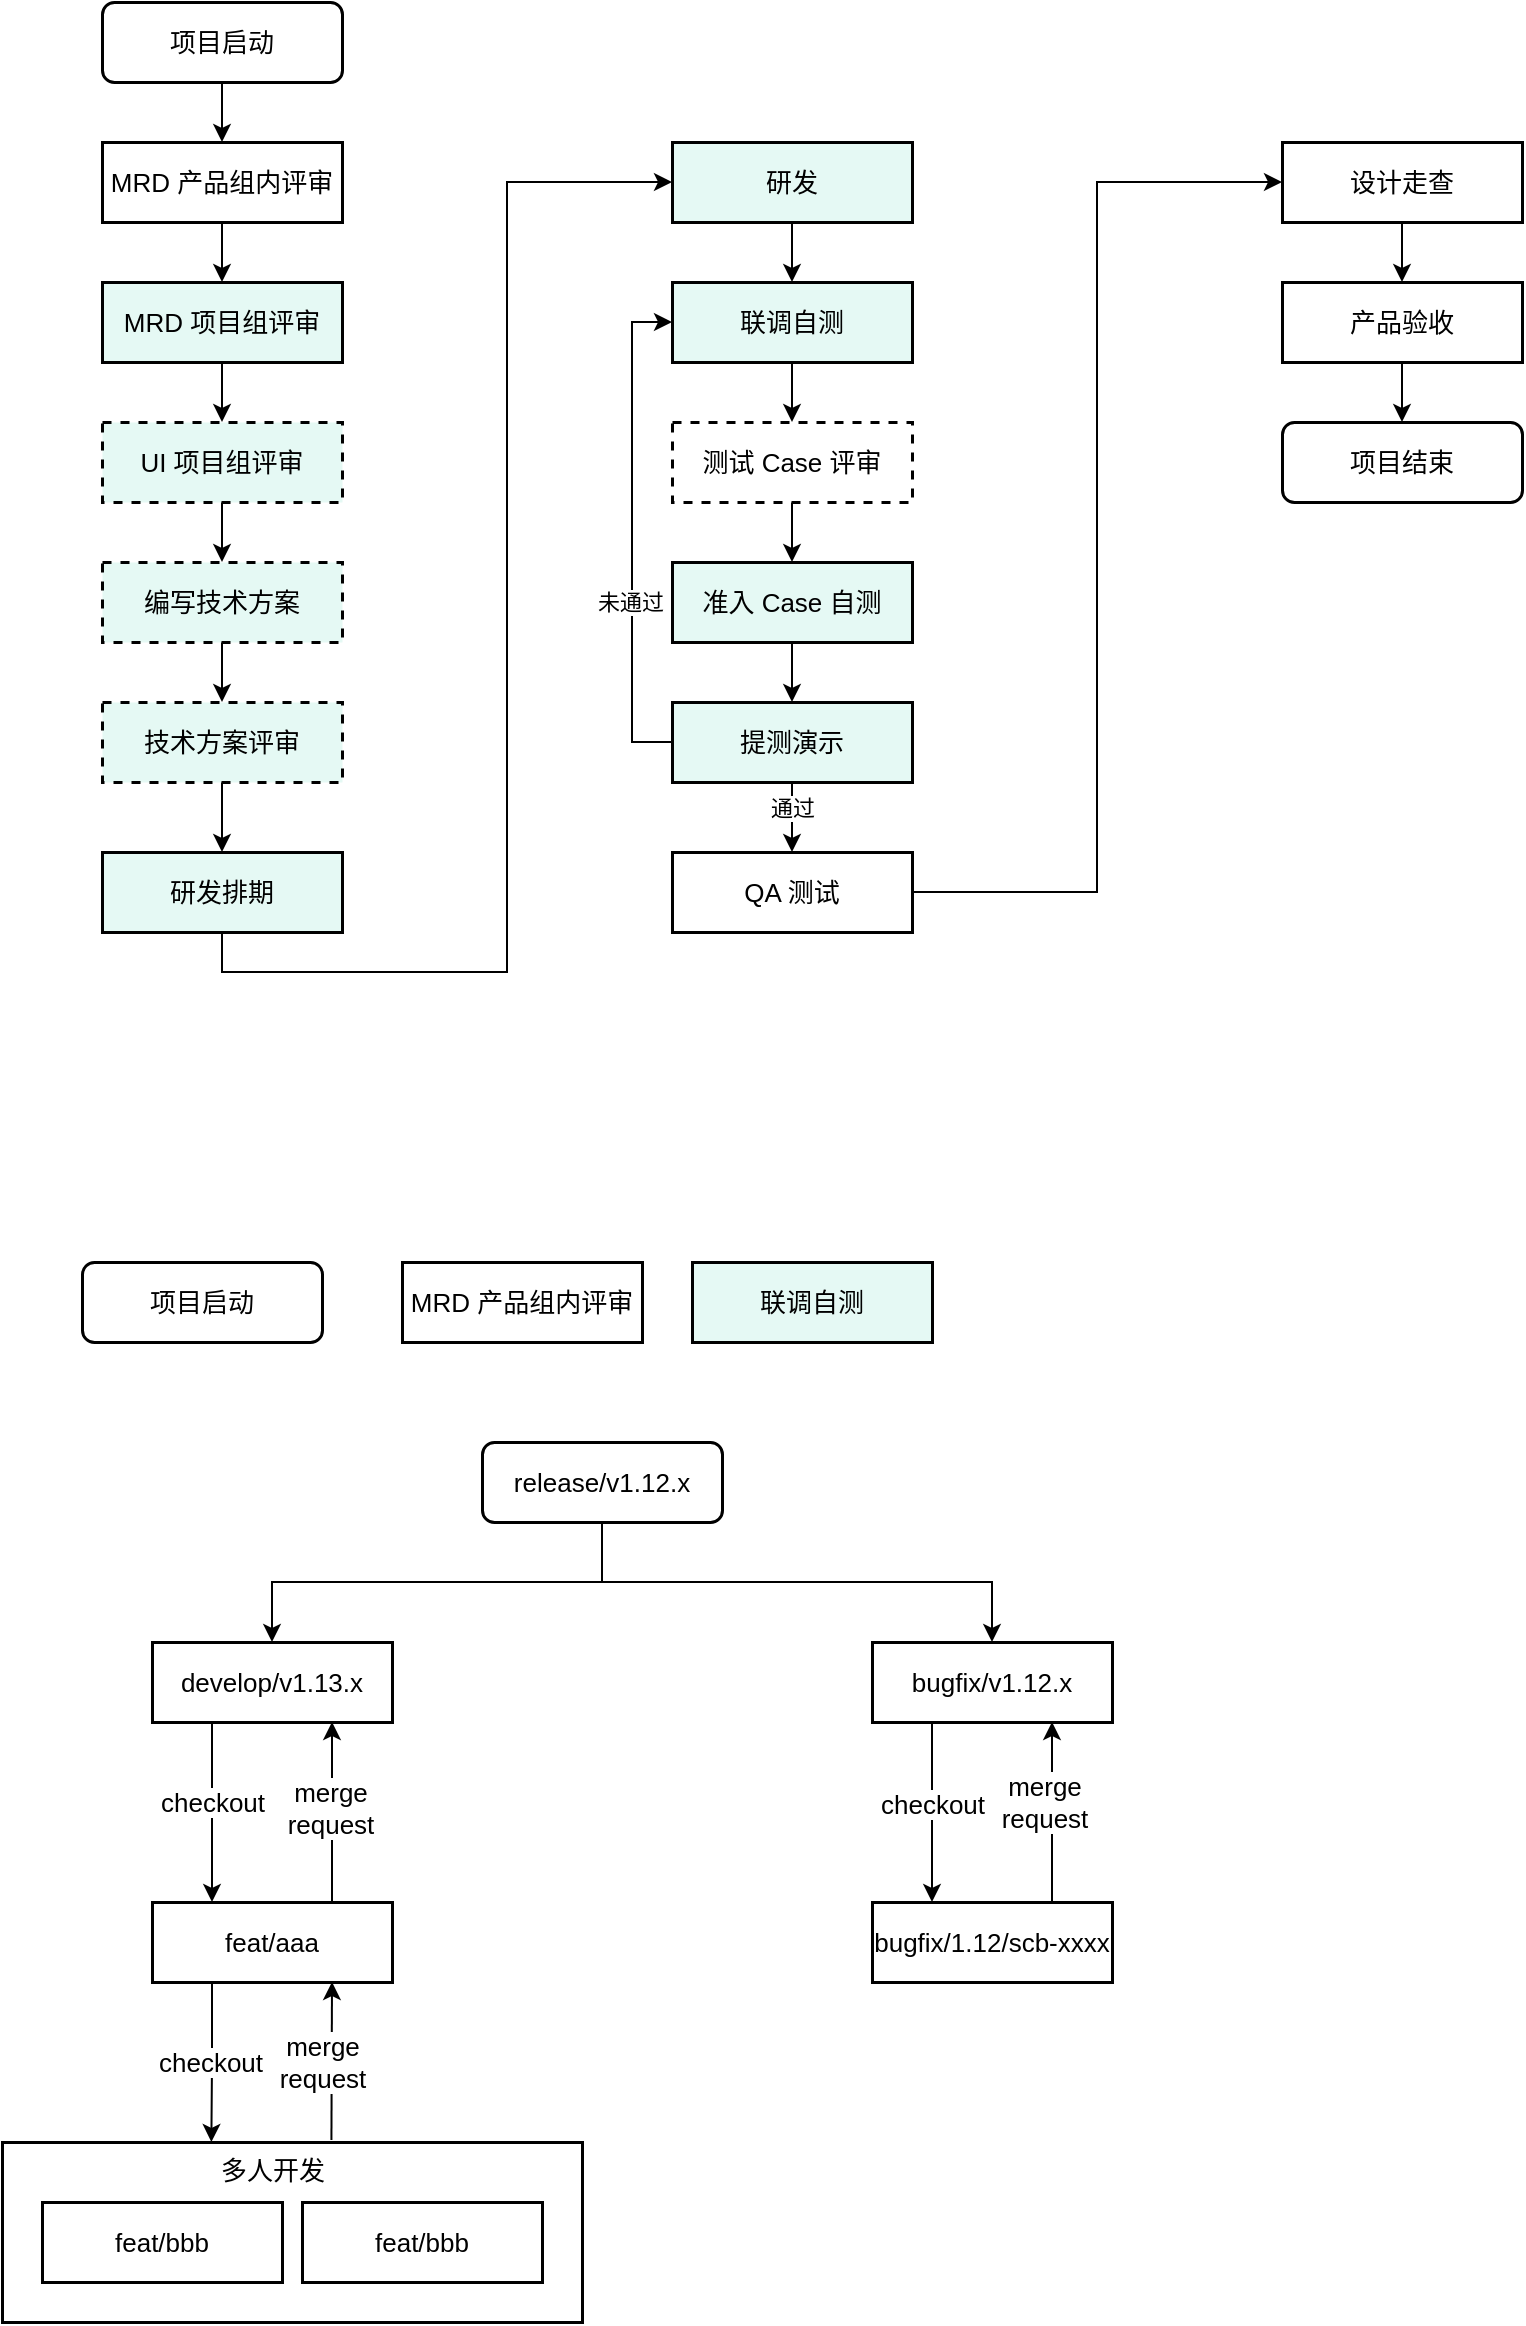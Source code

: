 <mxfile version="15.9.6" type="github">
  <diagram id="BOqhkHt5Eq3INIGbxSpu" name="Page-1">
    <mxGraphModel dx="1722" dy="941" grid="1" gridSize="10" guides="1" tooltips="1" connect="1" arrows="1" fold="1" page="1" pageScale="1" pageWidth="827" pageHeight="1169" math="0" shadow="0">
      <root>
        <mxCell id="0" />
        <mxCell id="1" parent="0" />
        <mxCell id="CnDFxZGfQW4HEQAPFCdr-6" style="edgeStyle=orthogonalEdgeStyle;rounded=0;orthogonalLoop=1;jettySize=auto;html=1;exitX=0.5;exitY=1;exitDx=0;exitDy=0;entryX=0.5;entryY=0;entryDx=0;entryDy=0;" edge="1" parent="1" source="CnDFxZGfQW4HEQAPFCdr-3" target="CnDFxZGfQW4HEQAPFCdr-5">
          <mxGeometry relative="1" as="geometry" />
        </mxCell>
        <mxCell id="CnDFxZGfQW4HEQAPFCdr-3" value="MRD&amp;nbsp;产品组内评审" style="rounded=0;whiteSpace=wrap;html=1;strokeWidth=1.5;fontSize=13;" vertex="1" parent="1">
          <mxGeometry x="150" y="190" width="120" height="40" as="geometry" />
        </mxCell>
        <mxCell id="CnDFxZGfQW4HEQAPFCdr-20" style="edgeStyle=orthogonalEdgeStyle;rounded=0;orthogonalLoop=1;jettySize=auto;html=1;exitX=0.5;exitY=1;exitDx=0;exitDy=0;entryX=0.5;entryY=0;entryDx=0;entryDy=0;" edge="1" parent="1" source="CnDFxZGfQW4HEQAPFCdr-5" target="CnDFxZGfQW4HEQAPFCdr-8">
          <mxGeometry relative="1" as="geometry" />
        </mxCell>
        <mxCell id="CnDFxZGfQW4HEQAPFCdr-5" value="MRD 项目组评审" style="rounded=0;whiteSpace=wrap;html=1;fillColor=#e5f9f4;strokeWidth=1.5;fontSize=13;" vertex="1" parent="1">
          <mxGeometry x="150" y="260" width="120" height="40" as="geometry" />
        </mxCell>
        <mxCell id="CnDFxZGfQW4HEQAPFCdr-30" style="edgeStyle=orthogonalEdgeStyle;rounded=0;orthogonalLoop=1;jettySize=auto;html=1;exitX=0.5;exitY=1;exitDx=0;exitDy=0;entryX=0.5;entryY=0;entryDx=0;entryDy=0;" edge="1" parent="1" source="CnDFxZGfQW4HEQAPFCdr-8" target="CnDFxZGfQW4HEQAPFCdr-10">
          <mxGeometry relative="1" as="geometry" />
        </mxCell>
        <mxCell id="CnDFxZGfQW4HEQAPFCdr-8" value="UI 项目组评审" style="rounded=0;whiteSpace=wrap;html=1;dashed=1;fillColor=#e5f9f4;strokeWidth=1.5;fontSize=13;" vertex="1" parent="1">
          <mxGeometry x="150" y="330" width="120" height="40" as="geometry" />
        </mxCell>
        <mxCell id="CnDFxZGfQW4HEQAPFCdr-32" style="edgeStyle=orthogonalEdgeStyle;rounded=0;orthogonalLoop=1;jettySize=auto;html=1;exitX=0.5;exitY=1;exitDx=0;exitDy=0;" edge="1" parent="1" source="CnDFxZGfQW4HEQAPFCdr-9" target="CnDFxZGfQW4HEQAPFCdr-12">
          <mxGeometry relative="1" as="geometry" />
        </mxCell>
        <mxCell id="CnDFxZGfQW4HEQAPFCdr-9" value="技术方案评审" style="rounded=0;whiteSpace=wrap;html=1;dashed=1;fillColor=#e5f9f4;strokeWidth=1.5;fontSize=13;" vertex="1" parent="1">
          <mxGeometry x="150" y="470" width="120" height="40" as="geometry" />
        </mxCell>
        <mxCell id="CnDFxZGfQW4HEQAPFCdr-31" style="edgeStyle=orthogonalEdgeStyle;rounded=0;orthogonalLoop=1;jettySize=auto;html=1;exitX=0.5;exitY=1;exitDx=0;exitDy=0;" edge="1" parent="1" source="CnDFxZGfQW4HEQAPFCdr-10" target="CnDFxZGfQW4HEQAPFCdr-9">
          <mxGeometry relative="1" as="geometry" />
        </mxCell>
        <mxCell id="CnDFxZGfQW4HEQAPFCdr-10" value="编写技术方案" style="rounded=0;whiteSpace=wrap;html=1;dashed=1;fillColor=#e5f9f4;strokeWidth=1.5;fontSize=13;" vertex="1" parent="1">
          <mxGeometry x="150" y="400" width="120" height="40" as="geometry" />
        </mxCell>
        <mxCell id="CnDFxZGfQW4HEQAPFCdr-33" style="edgeStyle=orthogonalEdgeStyle;rounded=0;orthogonalLoop=1;jettySize=auto;html=1;exitX=0.5;exitY=1;exitDx=0;exitDy=0;entryX=0;entryY=0.5;entryDx=0;entryDy=0;" edge="1" parent="1" source="CnDFxZGfQW4HEQAPFCdr-12" target="CnDFxZGfQW4HEQAPFCdr-14">
          <mxGeometry relative="1" as="geometry">
            <mxPoint x="290" y="390" as="targetPoint" />
          </mxGeometry>
        </mxCell>
        <mxCell id="CnDFxZGfQW4HEQAPFCdr-12" value="研发排期" style="rounded=0;whiteSpace=wrap;html=1;fillColor=#e5f9f4;strokeWidth=1.5;fontSize=13;" vertex="1" parent="1">
          <mxGeometry x="150" y="545" width="120" height="40" as="geometry" />
        </mxCell>
        <mxCell id="CnDFxZGfQW4HEQAPFCdr-34" style="edgeStyle=orthogonalEdgeStyle;rounded=0;orthogonalLoop=1;jettySize=auto;html=1;exitX=0.5;exitY=1;exitDx=0;exitDy=0;" edge="1" parent="1" source="CnDFxZGfQW4HEQAPFCdr-14" target="CnDFxZGfQW4HEQAPFCdr-15">
          <mxGeometry relative="1" as="geometry" />
        </mxCell>
        <mxCell id="CnDFxZGfQW4HEQAPFCdr-14" value="研发" style="rounded=0;whiteSpace=wrap;html=1;fillColor=#e5f9f4;strokeWidth=1.5;fontSize=13;" vertex="1" parent="1">
          <mxGeometry x="435" y="190" width="120" height="40" as="geometry" />
        </mxCell>
        <mxCell id="CnDFxZGfQW4HEQAPFCdr-35" style="edgeStyle=orthogonalEdgeStyle;rounded=0;orthogonalLoop=1;jettySize=auto;html=1;exitX=0.5;exitY=1;exitDx=0;exitDy=0;" edge="1" parent="1" source="CnDFxZGfQW4HEQAPFCdr-15" target="CnDFxZGfQW4HEQAPFCdr-16">
          <mxGeometry relative="1" as="geometry" />
        </mxCell>
        <mxCell id="CnDFxZGfQW4HEQAPFCdr-15" value="联调自测" style="rounded=0;whiteSpace=wrap;html=1;fillColor=#e5f9f4;strokeWidth=1.5;fontSize=13;" vertex="1" parent="1">
          <mxGeometry x="435" y="260" width="120" height="40" as="geometry" />
        </mxCell>
        <mxCell id="CnDFxZGfQW4HEQAPFCdr-36" style="edgeStyle=orthogonalEdgeStyle;rounded=0;orthogonalLoop=1;jettySize=auto;html=1;exitX=0.5;exitY=1;exitDx=0;exitDy=0;entryX=0.5;entryY=0;entryDx=0;entryDy=0;" edge="1" parent="1" source="CnDFxZGfQW4HEQAPFCdr-16" target="CnDFxZGfQW4HEQAPFCdr-17">
          <mxGeometry relative="1" as="geometry" />
        </mxCell>
        <mxCell id="CnDFxZGfQW4HEQAPFCdr-16" value="测试 Case 评审" style="rounded=0;whiteSpace=wrap;html=1;dashed=1;strokeWidth=1.5;fontSize=13;" vertex="1" parent="1">
          <mxGeometry x="435" y="330" width="120" height="40" as="geometry" />
        </mxCell>
        <mxCell id="CnDFxZGfQW4HEQAPFCdr-37" style="edgeStyle=orthogonalEdgeStyle;rounded=0;orthogonalLoop=1;jettySize=auto;html=1;exitX=0.5;exitY=1;exitDx=0;exitDy=0;" edge="1" parent="1" source="CnDFxZGfQW4HEQAPFCdr-17" target="CnDFxZGfQW4HEQAPFCdr-18">
          <mxGeometry relative="1" as="geometry" />
        </mxCell>
        <mxCell id="CnDFxZGfQW4HEQAPFCdr-17" value="准入 Case 自测" style="rounded=0;whiteSpace=wrap;html=1;fillColor=#e5f9f4;strokeWidth=1.5;fontSize=13;" vertex="1" parent="1">
          <mxGeometry x="435" y="400" width="120" height="40" as="geometry" />
        </mxCell>
        <mxCell id="CnDFxZGfQW4HEQAPFCdr-38" style="edgeStyle=orthogonalEdgeStyle;rounded=0;orthogonalLoop=1;jettySize=auto;html=1;exitX=0.5;exitY=1;exitDx=0;exitDy=0;" edge="1" parent="1" source="CnDFxZGfQW4HEQAPFCdr-18" target="CnDFxZGfQW4HEQAPFCdr-19">
          <mxGeometry relative="1" as="geometry" />
        </mxCell>
        <mxCell id="CnDFxZGfQW4HEQAPFCdr-47" value="通过" style="edgeLabel;html=1;align=center;verticalAlign=middle;resizable=0;points=[];" vertex="1" connectable="0" parent="CnDFxZGfQW4HEQAPFCdr-38">
          <mxGeometry x="-0.425" relative="1" as="geometry">
            <mxPoint as="offset" />
          </mxGeometry>
        </mxCell>
        <mxCell id="CnDFxZGfQW4HEQAPFCdr-44" style="edgeStyle=orthogonalEdgeStyle;rounded=0;orthogonalLoop=1;jettySize=auto;html=1;exitX=0;exitY=0.5;exitDx=0;exitDy=0;entryX=0;entryY=0.5;entryDx=0;entryDy=0;" edge="1" parent="1" source="CnDFxZGfQW4HEQAPFCdr-18" target="CnDFxZGfQW4HEQAPFCdr-15">
          <mxGeometry relative="1" as="geometry" />
        </mxCell>
        <mxCell id="CnDFxZGfQW4HEQAPFCdr-48" value="未通过" style="edgeLabel;html=1;align=center;verticalAlign=middle;resizable=0;points=[];" vertex="1" connectable="0" parent="CnDFxZGfQW4HEQAPFCdr-44">
          <mxGeometry x="-0.372" y="1" relative="1" as="geometry">
            <mxPoint y="-12" as="offset" />
          </mxGeometry>
        </mxCell>
        <mxCell id="CnDFxZGfQW4HEQAPFCdr-18" value="提测演示" style="rounded=0;whiteSpace=wrap;html=1;fillColor=#e5f9f4;strokeWidth=1.5;fontSize=13;" vertex="1" parent="1">
          <mxGeometry x="435" y="470" width="120" height="40" as="geometry" />
        </mxCell>
        <mxCell id="CnDFxZGfQW4HEQAPFCdr-40" style="edgeStyle=orthogonalEdgeStyle;rounded=0;orthogonalLoop=1;jettySize=auto;html=1;exitX=1;exitY=0.5;exitDx=0;exitDy=0;entryX=0;entryY=0.5;entryDx=0;entryDy=0;" edge="1" parent="1" source="CnDFxZGfQW4HEQAPFCdr-19" target="CnDFxZGfQW4HEQAPFCdr-21">
          <mxGeometry relative="1" as="geometry" />
        </mxCell>
        <mxCell id="CnDFxZGfQW4HEQAPFCdr-19" value="QA 测试" style="rounded=0;whiteSpace=wrap;html=1;strokeWidth=1.5;fontSize=13;" vertex="1" parent="1">
          <mxGeometry x="435" y="545" width="120" height="40" as="geometry" />
        </mxCell>
        <mxCell id="CnDFxZGfQW4HEQAPFCdr-41" style="edgeStyle=orthogonalEdgeStyle;rounded=0;orthogonalLoop=1;jettySize=auto;html=1;exitX=0.5;exitY=1;exitDx=0;exitDy=0;" edge="1" parent="1" source="CnDFxZGfQW4HEQAPFCdr-21" target="CnDFxZGfQW4HEQAPFCdr-22">
          <mxGeometry relative="1" as="geometry" />
        </mxCell>
        <mxCell id="CnDFxZGfQW4HEQAPFCdr-21" value="设计走查" style="rounded=0;whiteSpace=wrap;html=1;strokeWidth=1.5;fontSize=13;" vertex="1" parent="1">
          <mxGeometry x="740" y="190" width="120" height="40" as="geometry" />
        </mxCell>
        <mxCell id="CnDFxZGfQW4HEQAPFCdr-42" style="edgeStyle=orthogonalEdgeStyle;rounded=0;orthogonalLoop=1;jettySize=auto;html=1;exitX=0.5;exitY=1;exitDx=0;exitDy=0;" edge="1" parent="1" source="CnDFxZGfQW4HEQAPFCdr-22" target="CnDFxZGfQW4HEQAPFCdr-29">
          <mxGeometry relative="1" as="geometry" />
        </mxCell>
        <mxCell id="CnDFxZGfQW4HEQAPFCdr-22" value="产品验收" style="rounded=0;whiteSpace=wrap;html=1;strokeWidth=1.5;fontSize=13;" vertex="1" parent="1">
          <mxGeometry x="740" y="260" width="120" height="40" as="geometry" />
        </mxCell>
        <mxCell id="CnDFxZGfQW4HEQAPFCdr-27" style="edgeStyle=orthogonalEdgeStyle;rounded=0;orthogonalLoop=1;jettySize=auto;html=1;exitX=0.5;exitY=1;exitDx=0;exitDy=0;entryX=0.5;entryY=0;entryDx=0;entryDy=0;" edge="1" parent="1" source="CnDFxZGfQW4HEQAPFCdr-24" target="CnDFxZGfQW4HEQAPFCdr-3">
          <mxGeometry relative="1" as="geometry" />
        </mxCell>
        <mxCell id="CnDFxZGfQW4HEQAPFCdr-24" value="项目启动" style="rounded=1;whiteSpace=wrap;html=1;strokeWidth=1.5;fontSize=13;" vertex="1" parent="1">
          <mxGeometry x="150" y="120" width="120" height="40" as="geometry" />
        </mxCell>
        <mxCell id="CnDFxZGfQW4HEQAPFCdr-29" value="项目结束" style="rounded=1;whiteSpace=wrap;html=1;strokeWidth=1.5;fontSize=13;" vertex="1" parent="1">
          <mxGeometry x="740" y="330" width="120" height="40" as="geometry" />
        </mxCell>
        <mxCell id="CnDFxZGfQW4HEQAPFCdr-83" value="项目启动" style="rounded=1;whiteSpace=wrap;html=1;strokeWidth=1.5;fontSize=13;" vertex="1" parent="1">
          <mxGeometry x="140" y="750" width="120" height="40" as="geometry" />
        </mxCell>
        <mxCell id="CnDFxZGfQW4HEQAPFCdr-84" value="MRD&amp;nbsp;产品组内评审" style="rounded=0;whiteSpace=wrap;html=1;strokeWidth=1.5;fontSize=13;" vertex="1" parent="1">
          <mxGeometry x="300" y="750" width="120" height="40" as="geometry" />
        </mxCell>
        <mxCell id="CnDFxZGfQW4HEQAPFCdr-85" value="联调自测" style="rounded=0;whiteSpace=wrap;html=1;fillColor=#e5f9f4;strokeWidth=1.5;fontSize=13;" vertex="1" parent="1">
          <mxGeometry x="445" y="750" width="120" height="40" as="geometry" />
        </mxCell>
        <mxCell id="CnDFxZGfQW4HEQAPFCdr-104" style="edgeStyle=orthogonalEdgeStyle;rounded=0;orthogonalLoop=1;jettySize=auto;html=1;exitX=0.5;exitY=1;exitDx=0;exitDy=0;fontSize=13;" edge="1" parent="1" source="CnDFxZGfQW4HEQAPFCdr-90" target="CnDFxZGfQW4HEQAPFCdr-91">
          <mxGeometry relative="1" as="geometry" />
        </mxCell>
        <mxCell id="CnDFxZGfQW4HEQAPFCdr-106" style="edgeStyle=orthogonalEdgeStyle;rounded=0;orthogonalLoop=1;jettySize=auto;html=1;exitX=0.5;exitY=1;exitDx=0;exitDy=0;entryX=0.5;entryY=0;entryDx=0;entryDy=0;fontSize=13;" edge="1" parent="1" source="CnDFxZGfQW4HEQAPFCdr-90" target="CnDFxZGfQW4HEQAPFCdr-92">
          <mxGeometry relative="1" as="geometry" />
        </mxCell>
        <mxCell id="CnDFxZGfQW4HEQAPFCdr-90" value="release/v1.12.x" style="rounded=1;whiteSpace=wrap;html=1;strokeWidth=1.5;fontSize=13;" vertex="1" parent="1">
          <mxGeometry x="340" y="840" width="120" height="40" as="geometry" />
        </mxCell>
        <mxCell id="CnDFxZGfQW4HEQAPFCdr-117" style="edgeStyle=orthogonalEdgeStyle;rounded=0;orthogonalLoop=1;jettySize=auto;html=1;exitX=0.25;exitY=1;exitDx=0;exitDy=0;entryX=0.25;entryY=0;entryDx=0;entryDy=0;fontSize=13;" edge="1" parent="1" source="CnDFxZGfQW4HEQAPFCdr-91" target="CnDFxZGfQW4HEQAPFCdr-108">
          <mxGeometry relative="1" as="geometry" />
        </mxCell>
        <mxCell id="CnDFxZGfQW4HEQAPFCdr-122" value="checkout" style="edgeLabel;html=1;align=center;verticalAlign=middle;resizable=0;points=[];fontSize=13;" vertex="1" connectable="0" parent="CnDFxZGfQW4HEQAPFCdr-117">
          <mxGeometry x="-0.115" relative="1" as="geometry">
            <mxPoint as="offset" />
          </mxGeometry>
        </mxCell>
        <mxCell id="CnDFxZGfQW4HEQAPFCdr-91" value="develop/v1.13.x" style="rounded=0;whiteSpace=wrap;html=1;strokeWidth=1.5;fontSize=13;" vertex="1" parent="1">
          <mxGeometry x="175" y="940" width="120" height="40" as="geometry" />
        </mxCell>
        <mxCell id="CnDFxZGfQW4HEQAPFCdr-94" style="edgeStyle=orthogonalEdgeStyle;rounded=0;orthogonalLoop=1;jettySize=auto;html=1;exitX=0.25;exitY=1;exitDx=0;exitDy=0;entryX=0.25;entryY=0;entryDx=0;entryDy=0;fontSize=13;" edge="1" parent="1" source="CnDFxZGfQW4HEQAPFCdr-92" target="CnDFxZGfQW4HEQAPFCdr-93">
          <mxGeometry relative="1" as="geometry" />
        </mxCell>
        <mxCell id="CnDFxZGfQW4HEQAPFCdr-95" value="checkout" style="edgeLabel;html=1;align=center;verticalAlign=middle;resizable=0;points=[];fontSize=13;" vertex="1" connectable="0" parent="CnDFxZGfQW4HEQAPFCdr-94">
          <mxGeometry x="-0.281" relative="1" as="geometry">
            <mxPoint y="8" as="offset" />
          </mxGeometry>
        </mxCell>
        <mxCell id="CnDFxZGfQW4HEQAPFCdr-92" value="bugfix/v1.12.x" style="rounded=0;whiteSpace=wrap;html=1;strokeWidth=1.5;fontSize=13;" vertex="1" parent="1">
          <mxGeometry x="535" y="940" width="120" height="40" as="geometry" />
        </mxCell>
        <mxCell id="CnDFxZGfQW4HEQAPFCdr-97" style="edgeStyle=orthogonalEdgeStyle;rounded=0;orthogonalLoop=1;jettySize=auto;html=1;exitX=0.75;exitY=0;exitDx=0;exitDy=0;entryX=0.75;entryY=1;entryDx=0;entryDy=0;fontSize=13;" edge="1" parent="1" source="CnDFxZGfQW4HEQAPFCdr-93" target="CnDFxZGfQW4HEQAPFCdr-92">
          <mxGeometry relative="1" as="geometry" />
        </mxCell>
        <mxCell id="CnDFxZGfQW4HEQAPFCdr-98" value="merge&lt;br&gt;request" style="edgeLabel;html=1;align=center;verticalAlign=middle;resizable=0;points=[];fontSize=13;" vertex="1" connectable="0" parent="CnDFxZGfQW4HEQAPFCdr-97">
          <mxGeometry x="0.115" y="4" relative="1" as="geometry">
            <mxPoint as="offset" />
          </mxGeometry>
        </mxCell>
        <mxCell id="CnDFxZGfQW4HEQAPFCdr-93" value="bugfix/1.12/scb-xxxx" style="rounded=0;whiteSpace=wrap;html=1;strokeWidth=1.5;fontSize=13;" vertex="1" parent="1">
          <mxGeometry x="535" y="1070" width="120" height="40" as="geometry" />
        </mxCell>
        <mxCell id="CnDFxZGfQW4HEQAPFCdr-119" style="edgeStyle=orthogonalEdgeStyle;rounded=0;orthogonalLoop=1;jettySize=auto;html=1;exitX=0.75;exitY=0;exitDx=0;exitDy=0;entryX=0.75;entryY=1;entryDx=0;entryDy=0;fontSize=13;" edge="1" parent="1" source="CnDFxZGfQW4HEQAPFCdr-108" target="CnDFxZGfQW4HEQAPFCdr-91">
          <mxGeometry relative="1" as="geometry" />
        </mxCell>
        <mxCell id="CnDFxZGfQW4HEQAPFCdr-120" value="merge&lt;br&gt;request" style="edgeLabel;html=1;align=center;verticalAlign=middle;resizable=0;points=[];fontSize=13;" vertex="1" connectable="0" parent="CnDFxZGfQW4HEQAPFCdr-119">
          <mxGeometry x="0.059" y="1" relative="1" as="geometry">
            <mxPoint as="offset" />
          </mxGeometry>
        </mxCell>
        <mxCell id="CnDFxZGfQW4HEQAPFCdr-123" style="edgeStyle=orthogonalEdgeStyle;rounded=0;orthogonalLoop=1;jettySize=auto;html=1;exitX=0.25;exitY=1;exitDx=0;exitDy=0;entryX=0.361;entryY=0;entryDx=0;entryDy=0;entryPerimeter=0;fontSize=13;" edge="1" parent="1" source="CnDFxZGfQW4HEQAPFCdr-108" target="CnDFxZGfQW4HEQAPFCdr-116">
          <mxGeometry relative="1" as="geometry" />
        </mxCell>
        <mxCell id="CnDFxZGfQW4HEQAPFCdr-130" value="checkout&lt;br&gt;" style="edgeLabel;html=1;align=center;verticalAlign=middle;resizable=0;points=[];fontSize=13;" vertex="1" connectable="0" parent="CnDFxZGfQW4HEQAPFCdr-123">
          <mxGeometry x="-0.219" y="-2" relative="1" as="geometry">
            <mxPoint x="1" y="8" as="offset" />
          </mxGeometry>
        </mxCell>
        <mxCell id="CnDFxZGfQW4HEQAPFCdr-108" value="feat/aaa" style="rounded=0;whiteSpace=wrap;html=1;strokeWidth=1.5;fontSize=13;" vertex="1" parent="1">
          <mxGeometry x="175" y="1070" width="120" height="40" as="geometry" />
        </mxCell>
        <mxCell id="CnDFxZGfQW4HEQAPFCdr-115" style="edgeStyle=orthogonalEdgeStyle;rounded=0;orthogonalLoop=1;jettySize=auto;html=1;exitX=0.5;exitY=1;exitDx=0;exitDy=0;fontSize=13;" edge="1" parent="1" source="CnDFxZGfQW4HEQAPFCdr-91" target="CnDFxZGfQW4HEQAPFCdr-91">
          <mxGeometry relative="1" as="geometry" />
        </mxCell>
        <mxCell id="CnDFxZGfQW4HEQAPFCdr-116" value="" style="rounded=0;whiteSpace=wrap;html=1;fontSize=13;strokeWidth=1.5;fillColor=none;zIndex=0;" vertex="1" parent="1">
          <mxGeometry x="100" y="1190" width="290" height="90" as="geometry" />
        </mxCell>
        <mxCell id="CnDFxZGfQW4HEQAPFCdr-124" value="feat/bbb" style="rounded=0;whiteSpace=wrap;html=1;strokeWidth=1.5;fontSize=13;" vertex="1" parent="1">
          <mxGeometry x="120" y="1220" width="120" height="40" as="geometry" />
        </mxCell>
        <mxCell id="CnDFxZGfQW4HEQAPFCdr-125" value="feat/bbb" style="rounded=0;whiteSpace=wrap;html=1;strokeWidth=1.5;fontSize=13;" vertex="1" parent="1">
          <mxGeometry x="250" y="1220" width="120" height="40" as="geometry" />
        </mxCell>
        <mxCell id="CnDFxZGfQW4HEQAPFCdr-128" value="多人开发" style="text;html=1;align=center;verticalAlign=middle;resizable=0;points=[];autosize=1;strokeColor=none;fillColor=none;fontSize=13;" vertex="1" parent="1">
          <mxGeometry x="200" y="1194" width="70" height="20" as="geometry" />
        </mxCell>
        <mxCell id="CnDFxZGfQW4HEQAPFCdr-129" value="" style="endArrow=classic;html=1;rounded=0;fontSize=13;exitX=0.568;exitY=-0.011;exitDx=0;exitDy=0;exitPerimeter=0;entryX=0.75;entryY=1;entryDx=0;entryDy=0;" edge="1" parent="1" source="CnDFxZGfQW4HEQAPFCdr-116" target="CnDFxZGfQW4HEQAPFCdr-108">
          <mxGeometry width="50" height="50" relative="1" as="geometry">
            <mxPoint x="680" y="1170" as="sourcePoint" />
            <mxPoint x="730" y="1120" as="targetPoint" />
          </mxGeometry>
        </mxCell>
        <mxCell id="CnDFxZGfQW4HEQAPFCdr-131" value="merge&lt;br&gt;request&lt;br&gt;" style="edgeLabel;html=1;align=center;verticalAlign=middle;resizable=0;points=[];fontSize=13;" vertex="1" connectable="0" parent="CnDFxZGfQW4HEQAPFCdr-129">
          <mxGeometry x="-0.172" y="-2" relative="1" as="geometry">
            <mxPoint x="-7" y="-7" as="offset" />
          </mxGeometry>
        </mxCell>
      </root>
    </mxGraphModel>
  </diagram>
</mxfile>
